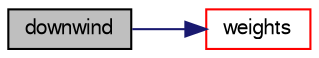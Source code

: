 digraph "downwind"
{
  bgcolor="transparent";
  edge [fontname="FreeSans",fontsize="10",labelfontname="FreeSans",labelfontsize="10"];
  node [fontname="FreeSans",fontsize="10",shape=record];
  rankdir="LR";
  Node6 [label="downwind",height=0.2,width=0.4,color="black", fillcolor="grey75", style="filled", fontcolor="black"];
  Node6 -> Node7 [color="midnightblue",fontsize="10",style="solid",fontname="FreeSans"];
  Node7 [label="weights",height=0.2,width=0.4,color="red",URL="$a23166.html#a76d5c7bab67f22543bca5e2574e5f2dc",tooltip="Return the interpolation weighting factors. "];
}
